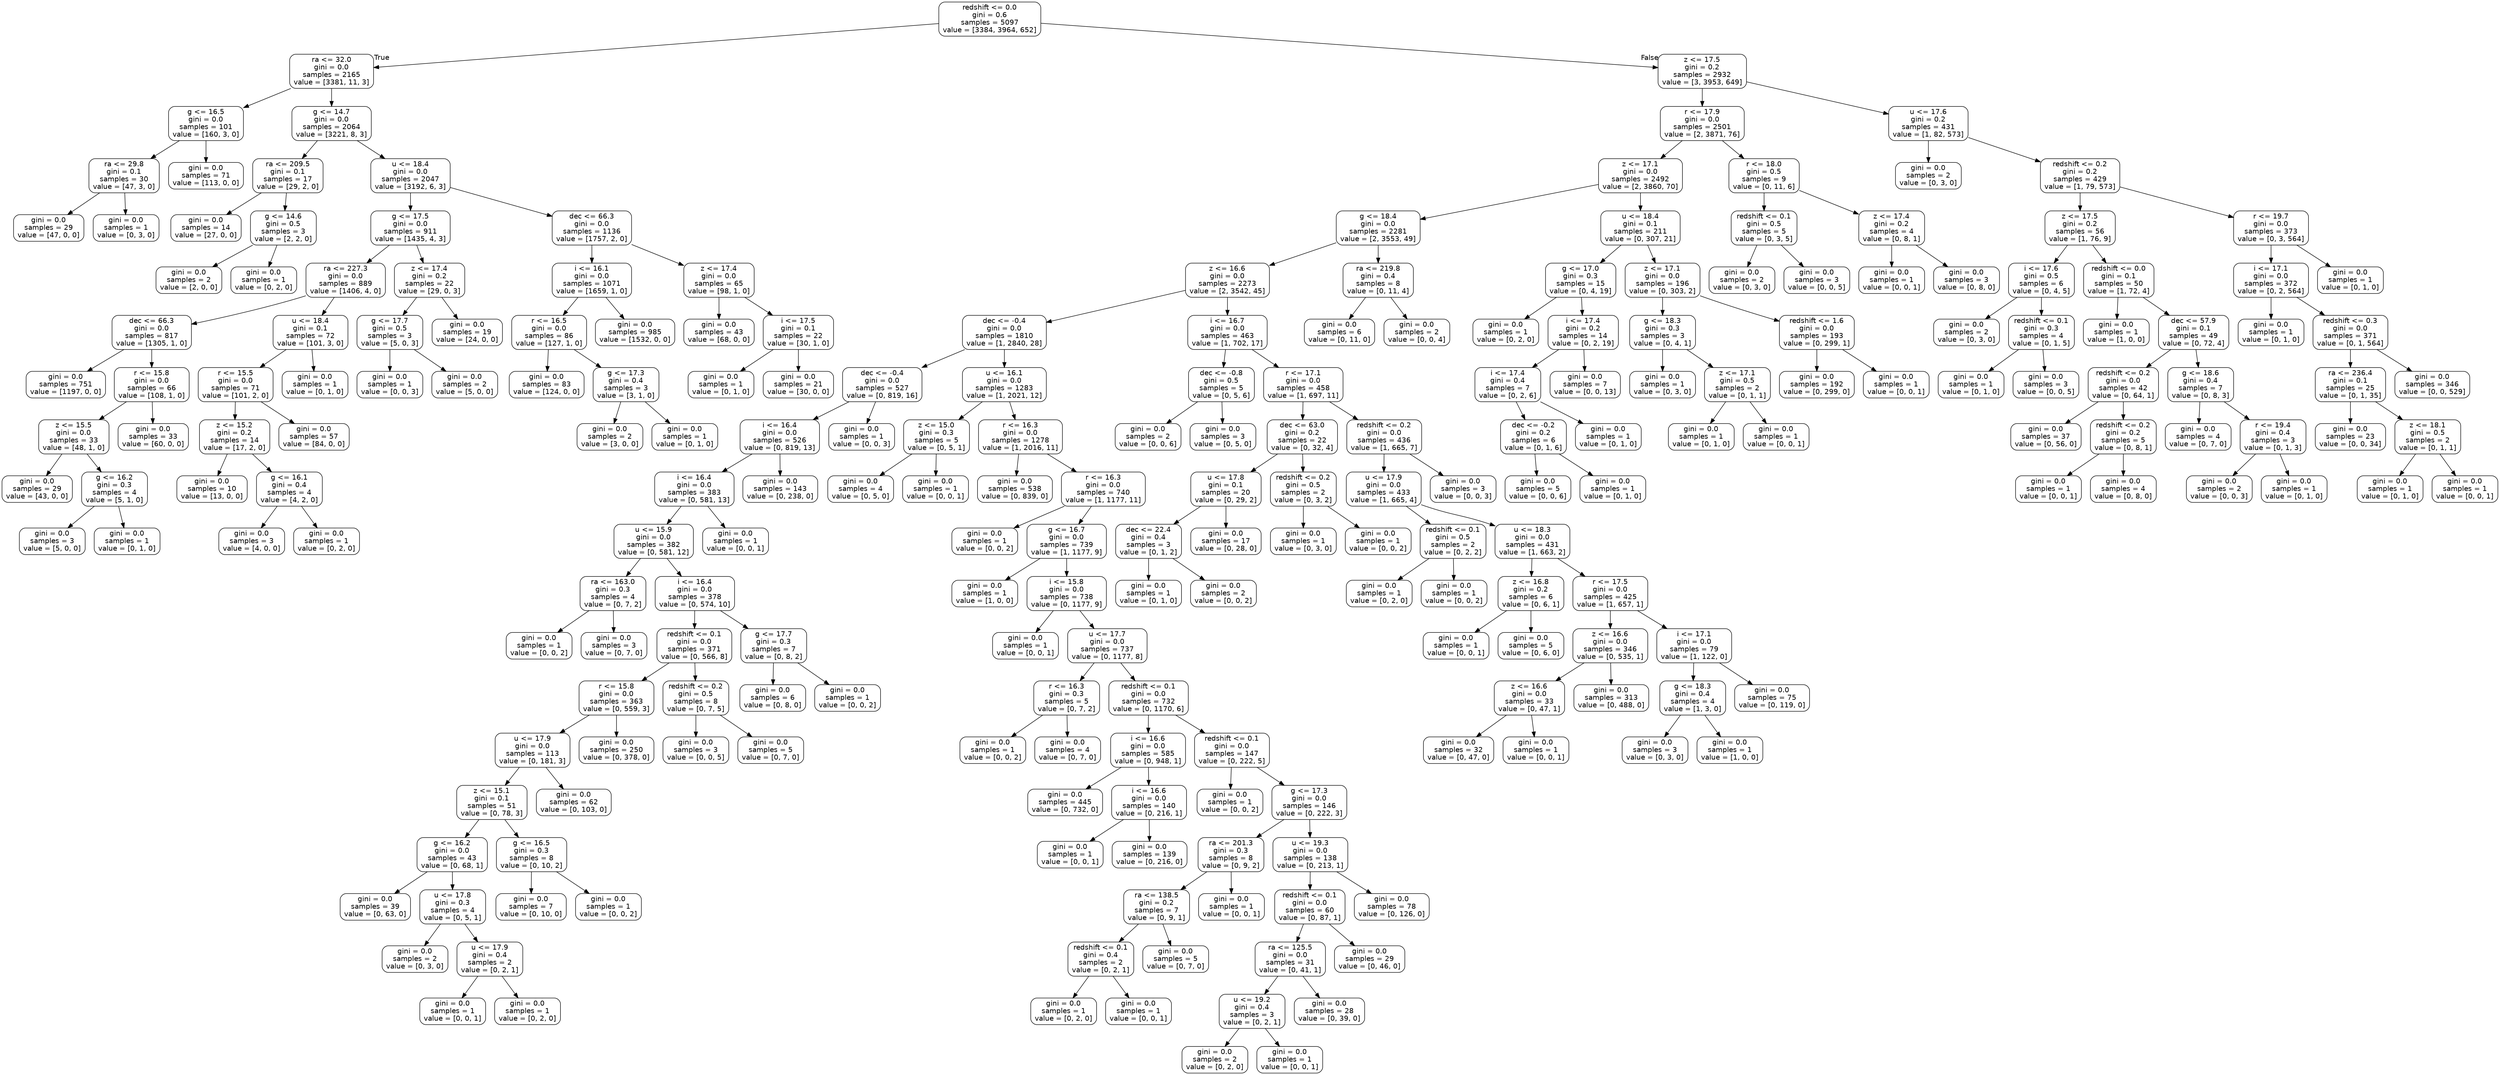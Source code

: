 digraph Tree {
node [shape=box, style="rounded", color="black", fontname=helvetica] ;
edge [fontname=helvetica] ;
0 [label="redshift <= 0.0\ngini = 0.6\nsamples = 5097\nvalue = [3384, 3964, 652]"] ;
1 [label="ra <= 32.0\ngini = 0.0\nsamples = 2165\nvalue = [3381, 11, 3]"] ;
0 -> 1 [labeldistance=2.5, labelangle=45, headlabel="True"] ;
2 [label="g <= 16.5\ngini = 0.0\nsamples = 101\nvalue = [160, 3, 0]"] ;
1 -> 2 ;
3 [label="ra <= 29.8\ngini = 0.1\nsamples = 30\nvalue = [47, 3, 0]"] ;
2 -> 3 ;
4 [label="gini = 0.0\nsamples = 29\nvalue = [47, 0, 0]"] ;
3 -> 4 ;
5 [label="gini = 0.0\nsamples = 1\nvalue = [0, 3, 0]"] ;
3 -> 5 ;
6 [label="gini = 0.0\nsamples = 71\nvalue = [113, 0, 0]"] ;
2 -> 6 ;
7 [label="g <= 14.7\ngini = 0.0\nsamples = 2064\nvalue = [3221, 8, 3]"] ;
1 -> 7 ;
8 [label="ra <= 209.5\ngini = 0.1\nsamples = 17\nvalue = [29, 2, 0]"] ;
7 -> 8 ;
9 [label="gini = 0.0\nsamples = 14\nvalue = [27, 0, 0]"] ;
8 -> 9 ;
10 [label="g <= 14.6\ngini = 0.5\nsamples = 3\nvalue = [2, 2, 0]"] ;
8 -> 10 ;
11 [label="gini = 0.0\nsamples = 2\nvalue = [2, 0, 0]"] ;
10 -> 11 ;
12 [label="gini = 0.0\nsamples = 1\nvalue = [0, 2, 0]"] ;
10 -> 12 ;
13 [label="u <= 18.4\ngini = 0.0\nsamples = 2047\nvalue = [3192, 6, 3]"] ;
7 -> 13 ;
14 [label="g <= 17.5\ngini = 0.0\nsamples = 911\nvalue = [1435, 4, 3]"] ;
13 -> 14 ;
15 [label="ra <= 227.3\ngini = 0.0\nsamples = 889\nvalue = [1406, 4, 0]"] ;
14 -> 15 ;
16 [label="dec <= 66.3\ngini = 0.0\nsamples = 817\nvalue = [1305, 1, 0]"] ;
15 -> 16 ;
17 [label="gini = 0.0\nsamples = 751\nvalue = [1197, 0, 0]"] ;
16 -> 17 ;
18 [label="r <= 15.8\ngini = 0.0\nsamples = 66\nvalue = [108, 1, 0]"] ;
16 -> 18 ;
19 [label="z <= 15.5\ngini = 0.0\nsamples = 33\nvalue = [48, 1, 0]"] ;
18 -> 19 ;
20 [label="gini = 0.0\nsamples = 29\nvalue = [43, 0, 0]"] ;
19 -> 20 ;
21 [label="g <= 16.2\ngini = 0.3\nsamples = 4\nvalue = [5, 1, 0]"] ;
19 -> 21 ;
22 [label="gini = 0.0\nsamples = 3\nvalue = [5, 0, 0]"] ;
21 -> 22 ;
23 [label="gini = 0.0\nsamples = 1\nvalue = [0, 1, 0]"] ;
21 -> 23 ;
24 [label="gini = 0.0\nsamples = 33\nvalue = [60, 0, 0]"] ;
18 -> 24 ;
25 [label="u <= 18.4\ngini = 0.1\nsamples = 72\nvalue = [101, 3, 0]"] ;
15 -> 25 ;
26 [label="r <= 15.5\ngini = 0.0\nsamples = 71\nvalue = [101, 2, 0]"] ;
25 -> 26 ;
27 [label="z <= 15.2\ngini = 0.2\nsamples = 14\nvalue = [17, 2, 0]"] ;
26 -> 27 ;
28 [label="gini = 0.0\nsamples = 10\nvalue = [13, 0, 0]"] ;
27 -> 28 ;
29 [label="g <= 16.1\ngini = 0.4\nsamples = 4\nvalue = [4, 2, 0]"] ;
27 -> 29 ;
30 [label="gini = 0.0\nsamples = 3\nvalue = [4, 0, 0]"] ;
29 -> 30 ;
31 [label="gini = 0.0\nsamples = 1\nvalue = [0, 2, 0]"] ;
29 -> 31 ;
32 [label="gini = 0.0\nsamples = 57\nvalue = [84, 0, 0]"] ;
26 -> 32 ;
33 [label="gini = 0.0\nsamples = 1\nvalue = [0, 1, 0]"] ;
25 -> 33 ;
34 [label="z <= 17.4\ngini = 0.2\nsamples = 22\nvalue = [29, 0, 3]"] ;
14 -> 34 ;
35 [label="g <= 17.7\ngini = 0.5\nsamples = 3\nvalue = [5, 0, 3]"] ;
34 -> 35 ;
36 [label="gini = 0.0\nsamples = 1\nvalue = [0, 0, 3]"] ;
35 -> 36 ;
37 [label="gini = 0.0\nsamples = 2\nvalue = [5, 0, 0]"] ;
35 -> 37 ;
38 [label="gini = 0.0\nsamples = 19\nvalue = [24, 0, 0]"] ;
34 -> 38 ;
39 [label="dec <= 66.3\ngini = 0.0\nsamples = 1136\nvalue = [1757, 2, 0]"] ;
13 -> 39 ;
40 [label="i <= 16.1\ngini = 0.0\nsamples = 1071\nvalue = [1659, 1, 0]"] ;
39 -> 40 ;
41 [label="r <= 16.5\ngini = 0.0\nsamples = 86\nvalue = [127, 1, 0]"] ;
40 -> 41 ;
42 [label="gini = 0.0\nsamples = 83\nvalue = [124, 0, 0]"] ;
41 -> 42 ;
43 [label="g <= 17.3\ngini = 0.4\nsamples = 3\nvalue = [3, 1, 0]"] ;
41 -> 43 ;
44 [label="gini = 0.0\nsamples = 2\nvalue = [3, 0, 0]"] ;
43 -> 44 ;
45 [label="gini = 0.0\nsamples = 1\nvalue = [0, 1, 0]"] ;
43 -> 45 ;
46 [label="gini = 0.0\nsamples = 985\nvalue = [1532, 0, 0]"] ;
40 -> 46 ;
47 [label="z <= 17.4\ngini = 0.0\nsamples = 65\nvalue = [98, 1, 0]"] ;
39 -> 47 ;
48 [label="gini = 0.0\nsamples = 43\nvalue = [68, 0, 0]"] ;
47 -> 48 ;
49 [label="i <= 17.5\ngini = 0.1\nsamples = 22\nvalue = [30, 1, 0]"] ;
47 -> 49 ;
50 [label="gini = 0.0\nsamples = 1\nvalue = [0, 1, 0]"] ;
49 -> 50 ;
51 [label="gini = 0.0\nsamples = 21\nvalue = [30, 0, 0]"] ;
49 -> 51 ;
52 [label="z <= 17.5\ngini = 0.2\nsamples = 2932\nvalue = [3, 3953, 649]"] ;
0 -> 52 [labeldistance=2.5, labelangle=-45, headlabel="False"] ;
53 [label="r <= 17.9\ngini = 0.0\nsamples = 2501\nvalue = [2, 3871, 76]"] ;
52 -> 53 ;
54 [label="z <= 17.1\ngini = 0.0\nsamples = 2492\nvalue = [2, 3860, 70]"] ;
53 -> 54 ;
55 [label="g <= 18.4\ngini = 0.0\nsamples = 2281\nvalue = [2, 3553, 49]"] ;
54 -> 55 ;
56 [label="z <= 16.6\ngini = 0.0\nsamples = 2273\nvalue = [2, 3542, 45]"] ;
55 -> 56 ;
57 [label="dec <= -0.4\ngini = 0.0\nsamples = 1810\nvalue = [1, 2840, 28]"] ;
56 -> 57 ;
58 [label="dec <= -0.4\ngini = 0.0\nsamples = 527\nvalue = [0, 819, 16]"] ;
57 -> 58 ;
59 [label="i <= 16.4\ngini = 0.0\nsamples = 526\nvalue = [0, 819, 13]"] ;
58 -> 59 ;
60 [label="i <= 16.4\ngini = 0.0\nsamples = 383\nvalue = [0, 581, 13]"] ;
59 -> 60 ;
61 [label="u <= 15.9\ngini = 0.0\nsamples = 382\nvalue = [0, 581, 12]"] ;
60 -> 61 ;
62 [label="ra <= 163.0\ngini = 0.3\nsamples = 4\nvalue = [0, 7, 2]"] ;
61 -> 62 ;
63 [label="gini = 0.0\nsamples = 1\nvalue = [0, 0, 2]"] ;
62 -> 63 ;
64 [label="gini = 0.0\nsamples = 3\nvalue = [0, 7, 0]"] ;
62 -> 64 ;
65 [label="i <= 16.4\ngini = 0.0\nsamples = 378\nvalue = [0, 574, 10]"] ;
61 -> 65 ;
66 [label="redshift <= 0.1\ngini = 0.0\nsamples = 371\nvalue = [0, 566, 8]"] ;
65 -> 66 ;
67 [label="r <= 15.8\ngini = 0.0\nsamples = 363\nvalue = [0, 559, 3]"] ;
66 -> 67 ;
68 [label="u <= 17.9\ngini = 0.0\nsamples = 113\nvalue = [0, 181, 3]"] ;
67 -> 68 ;
69 [label="z <= 15.1\ngini = 0.1\nsamples = 51\nvalue = [0, 78, 3]"] ;
68 -> 69 ;
70 [label="g <= 16.2\ngini = 0.0\nsamples = 43\nvalue = [0, 68, 1]"] ;
69 -> 70 ;
71 [label="gini = 0.0\nsamples = 39\nvalue = [0, 63, 0]"] ;
70 -> 71 ;
72 [label="u <= 17.8\ngini = 0.3\nsamples = 4\nvalue = [0, 5, 1]"] ;
70 -> 72 ;
73 [label="gini = 0.0\nsamples = 2\nvalue = [0, 3, 0]"] ;
72 -> 73 ;
74 [label="u <= 17.9\ngini = 0.4\nsamples = 2\nvalue = [0, 2, 1]"] ;
72 -> 74 ;
75 [label="gini = 0.0\nsamples = 1\nvalue = [0, 0, 1]"] ;
74 -> 75 ;
76 [label="gini = 0.0\nsamples = 1\nvalue = [0, 2, 0]"] ;
74 -> 76 ;
77 [label="g <= 16.5\ngini = 0.3\nsamples = 8\nvalue = [0, 10, 2]"] ;
69 -> 77 ;
78 [label="gini = 0.0\nsamples = 7\nvalue = [0, 10, 0]"] ;
77 -> 78 ;
79 [label="gini = 0.0\nsamples = 1\nvalue = [0, 0, 2]"] ;
77 -> 79 ;
80 [label="gini = 0.0\nsamples = 62\nvalue = [0, 103, 0]"] ;
68 -> 80 ;
81 [label="gini = 0.0\nsamples = 250\nvalue = [0, 378, 0]"] ;
67 -> 81 ;
82 [label="redshift <= 0.2\ngini = 0.5\nsamples = 8\nvalue = [0, 7, 5]"] ;
66 -> 82 ;
83 [label="gini = 0.0\nsamples = 3\nvalue = [0, 0, 5]"] ;
82 -> 83 ;
84 [label="gini = 0.0\nsamples = 5\nvalue = [0, 7, 0]"] ;
82 -> 84 ;
85 [label="g <= 17.7\ngini = 0.3\nsamples = 7\nvalue = [0, 8, 2]"] ;
65 -> 85 ;
86 [label="gini = 0.0\nsamples = 6\nvalue = [0, 8, 0]"] ;
85 -> 86 ;
87 [label="gini = 0.0\nsamples = 1\nvalue = [0, 0, 2]"] ;
85 -> 87 ;
88 [label="gini = 0.0\nsamples = 1\nvalue = [0, 0, 1]"] ;
60 -> 88 ;
89 [label="gini = 0.0\nsamples = 143\nvalue = [0, 238, 0]"] ;
59 -> 89 ;
90 [label="gini = 0.0\nsamples = 1\nvalue = [0, 0, 3]"] ;
58 -> 90 ;
91 [label="u <= 16.1\ngini = 0.0\nsamples = 1283\nvalue = [1, 2021, 12]"] ;
57 -> 91 ;
92 [label="z <= 15.0\ngini = 0.3\nsamples = 5\nvalue = [0, 5, 1]"] ;
91 -> 92 ;
93 [label="gini = 0.0\nsamples = 4\nvalue = [0, 5, 0]"] ;
92 -> 93 ;
94 [label="gini = 0.0\nsamples = 1\nvalue = [0, 0, 1]"] ;
92 -> 94 ;
95 [label="r <= 16.3\ngini = 0.0\nsamples = 1278\nvalue = [1, 2016, 11]"] ;
91 -> 95 ;
96 [label="gini = 0.0\nsamples = 538\nvalue = [0, 839, 0]"] ;
95 -> 96 ;
97 [label="r <= 16.3\ngini = 0.0\nsamples = 740\nvalue = [1, 1177, 11]"] ;
95 -> 97 ;
98 [label="gini = 0.0\nsamples = 1\nvalue = [0, 0, 2]"] ;
97 -> 98 ;
99 [label="g <= 16.7\ngini = 0.0\nsamples = 739\nvalue = [1, 1177, 9]"] ;
97 -> 99 ;
100 [label="gini = 0.0\nsamples = 1\nvalue = [1, 0, 0]"] ;
99 -> 100 ;
101 [label="i <= 15.8\ngini = 0.0\nsamples = 738\nvalue = [0, 1177, 9]"] ;
99 -> 101 ;
102 [label="gini = 0.0\nsamples = 1\nvalue = [0, 0, 1]"] ;
101 -> 102 ;
103 [label="u <= 17.7\ngini = 0.0\nsamples = 737\nvalue = [0, 1177, 8]"] ;
101 -> 103 ;
104 [label="r <= 16.3\ngini = 0.3\nsamples = 5\nvalue = [0, 7, 2]"] ;
103 -> 104 ;
105 [label="gini = 0.0\nsamples = 1\nvalue = [0, 0, 2]"] ;
104 -> 105 ;
106 [label="gini = 0.0\nsamples = 4\nvalue = [0, 7, 0]"] ;
104 -> 106 ;
107 [label="redshift <= 0.1\ngini = 0.0\nsamples = 732\nvalue = [0, 1170, 6]"] ;
103 -> 107 ;
108 [label="i <= 16.6\ngini = 0.0\nsamples = 585\nvalue = [0, 948, 1]"] ;
107 -> 108 ;
109 [label="gini = 0.0\nsamples = 445\nvalue = [0, 732, 0]"] ;
108 -> 109 ;
110 [label="i <= 16.6\ngini = 0.0\nsamples = 140\nvalue = [0, 216, 1]"] ;
108 -> 110 ;
111 [label="gini = 0.0\nsamples = 1\nvalue = [0, 0, 1]"] ;
110 -> 111 ;
112 [label="gini = 0.0\nsamples = 139\nvalue = [0, 216, 0]"] ;
110 -> 112 ;
113 [label="redshift <= 0.1\ngini = 0.0\nsamples = 147\nvalue = [0, 222, 5]"] ;
107 -> 113 ;
114 [label="gini = 0.0\nsamples = 1\nvalue = [0, 0, 2]"] ;
113 -> 114 ;
115 [label="g <= 17.3\ngini = 0.0\nsamples = 146\nvalue = [0, 222, 3]"] ;
113 -> 115 ;
116 [label="ra <= 201.3\ngini = 0.3\nsamples = 8\nvalue = [0, 9, 2]"] ;
115 -> 116 ;
117 [label="ra <= 138.5\ngini = 0.2\nsamples = 7\nvalue = [0, 9, 1]"] ;
116 -> 117 ;
118 [label="redshift <= 0.1\ngini = 0.4\nsamples = 2\nvalue = [0, 2, 1]"] ;
117 -> 118 ;
119 [label="gini = 0.0\nsamples = 1\nvalue = [0, 2, 0]"] ;
118 -> 119 ;
120 [label="gini = 0.0\nsamples = 1\nvalue = [0, 0, 1]"] ;
118 -> 120 ;
121 [label="gini = 0.0\nsamples = 5\nvalue = [0, 7, 0]"] ;
117 -> 121 ;
122 [label="gini = 0.0\nsamples = 1\nvalue = [0, 0, 1]"] ;
116 -> 122 ;
123 [label="u <= 19.3\ngini = 0.0\nsamples = 138\nvalue = [0, 213, 1]"] ;
115 -> 123 ;
124 [label="redshift <= 0.1\ngini = 0.0\nsamples = 60\nvalue = [0, 87, 1]"] ;
123 -> 124 ;
125 [label="ra <= 125.5\ngini = 0.0\nsamples = 31\nvalue = [0, 41, 1]"] ;
124 -> 125 ;
126 [label="u <= 19.2\ngini = 0.4\nsamples = 3\nvalue = [0, 2, 1]"] ;
125 -> 126 ;
127 [label="gini = 0.0\nsamples = 2\nvalue = [0, 2, 0]"] ;
126 -> 127 ;
128 [label="gini = 0.0\nsamples = 1\nvalue = [0, 0, 1]"] ;
126 -> 128 ;
129 [label="gini = 0.0\nsamples = 28\nvalue = [0, 39, 0]"] ;
125 -> 129 ;
130 [label="gini = 0.0\nsamples = 29\nvalue = [0, 46, 0]"] ;
124 -> 130 ;
131 [label="gini = 0.0\nsamples = 78\nvalue = [0, 126, 0]"] ;
123 -> 131 ;
132 [label="i <= 16.7\ngini = 0.0\nsamples = 463\nvalue = [1, 702, 17]"] ;
56 -> 132 ;
133 [label="dec <= -0.8\ngini = 0.5\nsamples = 5\nvalue = [0, 5, 6]"] ;
132 -> 133 ;
134 [label="gini = 0.0\nsamples = 2\nvalue = [0, 0, 6]"] ;
133 -> 134 ;
135 [label="gini = 0.0\nsamples = 3\nvalue = [0, 5, 0]"] ;
133 -> 135 ;
136 [label="r <= 17.1\ngini = 0.0\nsamples = 458\nvalue = [1, 697, 11]"] ;
132 -> 136 ;
137 [label="dec <= 63.0\ngini = 0.2\nsamples = 22\nvalue = [0, 32, 4]"] ;
136 -> 137 ;
138 [label="u <= 17.8\ngini = 0.1\nsamples = 20\nvalue = [0, 29, 2]"] ;
137 -> 138 ;
139 [label="dec <= 22.4\ngini = 0.4\nsamples = 3\nvalue = [0, 1, 2]"] ;
138 -> 139 ;
140 [label="gini = 0.0\nsamples = 1\nvalue = [0, 1, 0]"] ;
139 -> 140 ;
141 [label="gini = 0.0\nsamples = 2\nvalue = [0, 0, 2]"] ;
139 -> 141 ;
142 [label="gini = 0.0\nsamples = 17\nvalue = [0, 28, 0]"] ;
138 -> 142 ;
143 [label="redshift <= 0.2\ngini = 0.5\nsamples = 2\nvalue = [0, 3, 2]"] ;
137 -> 143 ;
144 [label="gini = 0.0\nsamples = 1\nvalue = [0, 3, 0]"] ;
143 -> 144 ;
145 [label="gini = 0.0\nsamples = 1\nvalue = [0, 0, 2]"] ;
143 -> 145 ;
146 [label="redshift <= 0.2\ngini = 0.0\nsamples = 436\nvalue = [1, 665, 7]"] ;
136 -> 146 ;
147 [label="u <= 17.9\ngini = 0.0\nsamples = 433\nvalue = [1, 665, 4]"] ;
146 -> 147 ;
148 [label="redshift <= 0.1\ngini = 0.5\nsamples = 2\nvalue = [0, 2, 2]"] ;
147 -> 148 ;
149 [label="gini = 0.0\nsamples = 1\nvalue = [0, 2, 0]"] ;
148 -> 149 ;
150 [label="gini = 0.0\nsamples = 1\nvalue = [0, 0, 2]"] ;
148 -> 150 ;
151 [label="u <= 18.3\ngini = 0.0\nsamples = 431\nvalue = [1, 663, 2]"] ;
147 -> 151 ;
152 [label="z <= 16.8\ngini = 0.2\nsamples = 6\nvalue = [0, 6, 1]"] ;
151 -> 152 ;
153 [label="gini = 0.0\nsamples = 1\nvalue = [0, 0, 1]"] ;
152 -> 153 ;
154 [label="gini = 0.0\nsamples = 5\nvalue = [0, 6, 0]"] ;
152 -> 154 ;
155 [label="r <= 17.5\ngini = 0.0\nsamples = 425\nvalue = [1, 657, 1]"] ;
151 -> 155 ;
156 [label="z <= 16.6\ngini = 0.0\nsamples = 346\nvalue = [0, 535, 1]"] ;
155 -> 156 ;
157 [label="z <= 16.6\ngini = 0.0\nsamples = 33\nvalue = [0, 47, 1]"] ;
156 -> 157 ;
158 [label="gini = 0.0\nsamples = 32\nvalue = [0, 47, 0]"] ;
157 -> 158 ;
159 [label="gini = 0.0\nsamples = 1\nvalue = [0, 0, 1]"] ;
157 -> 159 ;
160 [label="gini = 0.0\nsamples = 313\nvalue = [0, 488, 0]"] ;
156 -> 160 ;
161 [label="i <= 17.1\ngini = 0.0\nsamples = 79\nvalue = [1, 122, 0]"] ;
155 -> 161 ;
162 [label="g <= 18.3\ngini = 0.4\nsamples = 4\nvalue = [1, 3, 0]"] ;
161 -> 162 ;
163 [label="gini = 0.0\nsamples = 3\nvalue = [0, 3, 0]"] ;
162 -> 163 ;
164 [label="gini = 0.0\nsamples = 1\nvalue = [1, 0, 0]"] ;
162 -> 164 ;
165 [label="gini = 0.0\nsamples = 75\nvalue = [0, 119, 0]"] ;
161 -> 165 ;
166 [label="gini = 0.0\nsamples = 3\nvalue = [0, 0, 3]"] ;
146 -> 166 ;
167 [label="ra <= 219.8\ngini = 0.4\nsamples = 8\nvalue = [0, 11, 4]"] ;
55 -> 167 ;
168 [label="gini = 0.0\nsamples = 6\nvalue = [0, 11, 0]"] ;
167 -> 168 ;
169 [label="gini = 0.0\nsamples = 2\nvalue = [0, 0, 4]"] ;
167 -> 169 ;
170 [label="u <= 18.4\ngini = 0.1\nsamples = 211\nvalue = [0, 307, 21]"] ;
54 -> 170 ;
171 [label="g <= 17.0\ngini = 0.3\nsamples = 15\nvalue = [0, 4, 19]"] ;
170 -> 171 ;
172 [label="gini = 0.0\nsamples = 1\nvalue = [0, 2, 0]"] ;
171 -> 172 ;
173 [label="i <= 17.4\ngini = 0.2\nsamples = 14\nvalue = [0, 2, 19]"] ;
171 -> 173 ;
174 [label="i <= 17.4\ngini = 0.4\nsamples = 7\nvalue = [0, 2, 6]"] ;
173 -> 174 ;
175 [label="dec <= -0.2\ngini = 0.2\nsamples = 6\nvalue = [0, 1, 6]"] ;
174 -> 175 ;
176 [label="gini = 0.0\nsamples = 5\nvalue = [0, 0, 6]"] ;
175 -> 176 ;
177 [label="gini = 0.0\nsamples = 1\nvalue = [0, 1, 0]"] ;
175 -> 177 ;
178 [label="gini = 0.0\nsamples = 1\nvalue = [0, 1, 0]"] ;
174 -> 178 ;
179 [label="gini = 0.0\nsamples = 7\nvalue = [0, 0, 13]"] ;
173 -> 179 ;
180 [label="z <= 17.1\ngini = 0.0\nsamples = 196\nvalue = [0, 303, 2]"] ;
170 -> 180 ;
181 [label="g <= 18.3\ngini = 0.3\nsamples = 3\nvalue = [0, 4, 1]"] ;
180 -> 181 ;
182 [label="gini = 0.0\nsamples = 1\nvalue = [0, 3, 0]"] ;
181 -> 182 ;
183 [label="z <= 17.1\ngini = 0.5\nsamples = 2\nvalue = [0, 1, 1]"] ;
181 -> 183 ;
184 [label="gini = 0.0\nsamples = 1\nvalue = [0, 1, 0]"] ;
183 -> 184 ;
185 [label="gini = 0.0\nsamples = 1\nvalue = [0, 0, 1]"] ;
183 -> 185 ;
186 [label="redshift <= 1.6\ngini = 0.0\nsamples = 193\nvalue = [0, 299, 1]"] ;
180 -> 186 ;
187 [label="gini = 0.0\nsamples = 192\nvalue = [0, 299, 0]"] ;
186 -> 187 ;
188 [label="gini = 0.0\nsamples = 1\nvalue = [0, 0, 1]"] ;
186 -> 188 ;
189 [label="r <= 18.0\ngini = 0.5\nsamples = 9\nvalue = [0, 11, 6]"] ;
53 -> 189 ;
190 [label="redshift <= 0.1\ngini = 0.5\nsamples = 5\nvalue = [0, 3, 5]"] ;
189 -> 190 ;
191 [label="gini = 0.0\nsamples = 2\nvalue = [0, 3, 0]"] ;
190 -> 191 ;
192 [label="gini = 0.0\nsamples = 3\nvalue = [0, 0, 5]"] ;
190 -> 192 ;
193 [label="z <= 17.4\ngini = 0.2\nsamples = 4\nvalue = [0, 8, 1]"] ;
189 -> 193 ;
194 [label="gini = 0.0\nsamples = 1\nvalue = [0, 0, 1]"] ;
193 -> 194 ;
195 [label="gini = 0.0\nsamples = 3\nvalue = [0, 8, 0]"] ;
193 -> 195 ;
196 [label="u <= 17.6\ngini = 0.2\nsamples = 431\nvalue = [1, 82, 573]"] ;
52 -> 196 ;
197 [label="gini = 0.0\nsamples = 2\nvalue = [0, 3, 0]"] ;
196 -> 197 ;
198 [label="redshift <= 0.2\ngini = 0.2\nsamples = 429\nvalue = [1, 79, 573]"] ;
196 -> 198 ;
199 [label="z <= 17.5\ngini = 0.2\nsamples = 56\nvalue = [1, 76, 9]"] ;
198 -> 199 ;
200 [label="i <= 17.6\ngini = 0.5\nsamples = 6\nvalue = [0, 4, 5]"] ;
199 -> 200 ;
201 [label="gini = 0.0\nsamples = 2\nvalue = [0, 3, 0]"] ;
200 -> 201 ;
202 [label="redshift <= 0.1\ngini = 0.3\nsamples = 4\nvalue = [0, 1, 5]"] ;
200 -> 202 ;
203 [label="gini = 0.0\nsamples = 1\nvalue = [0, 1, 0]"] ;
202 -> 203 ;
204 [label="gini = 0.0\nsamples = 3\nvalue = [0, 0, 5]"] ;
202 -> 204 ;
205 [label="redshift <= 0.0\ngini = 0.1\nsamples = 50\nvalue = [1, 72, 4]"] ;
199 -> 205 ;
206 [label="gini = 0.0\nsamples = 1\nvalue = [1, 0, 0]"] ;
205 -> 206 ;
207 [label="dec <= 57.9\ngini = 0.1\nsamples = 49\nvalue = [0, 72, 4]"] ;
205 -> 207 ;
208 [label="redshift <= 0.2\ngini = 0.0\nsamples = 42\nvalue = [0, 64, 1]"] ;
207 -> 208 ;
209 [label="gini = 0.0\nsamples = 37\nvalue = [0, 56, 0]"] ;
208 -> 209 ;
210 [label="redshift <= 0.2\ngini = 0.2\nsamples = 5\nvalue = [0, 8, 1]"] ;
208 -> 210 ;
211 [label="gini = 0.0\nsamples = 1\nvalue = [0, 0, 1]"] ;
210 -> 211 ;
212 [label="gini = 0.0\nsamples = 4\nvalue = [0, 8, 0]"] ;
210 -> 212 ;
213 [label="g <= 18.6\ngini = 0.4\nsamples = 7\nvalue = [0, 8, 3]"] ;
207 -> 213 ;
214 [label="gini = 0.0\nsamples = 4\nvalue = [0, 7, 0]"] ;
213 -> 214 ;
215 [label="r <= 19.4\ngini = 0.4\nsamples = 3\nvalue = [0, 1, 3]"] ;
213 -> 215 ;
216 [label="gini = 0.0\nsamples = 2\nvalue = [0, 0, 3]"] ;
215 -> 216 ;
217 [label="gini = 0.0\nsamples = 1\nvalue = [0, 1, 0]"] ;
215 -> 217 ;
218 [label="r <= 19.7\ngini = 0.0\nsamples = 373\nvalue = [0, 3, 564]"] ;
198 -> 218 ;
219 [label="i <= 17.1\ngini = 0.0\nsamples = 372\nvalue = [0, 2, 564]"] ;
218 -> 219 ;
220 [label="gini = 0.0\nsamples = 1\nvalue = [0, 1, 0]"] ;
219 -> 220 ;
221 [label="redshift <= 0.3\ngini = 0.0\nsamples = 371\nvalue = [0, 1, 564]"] ;
219 -> 221 ;
222 [label="ra <= 236.4\ngini = 0.1\nsamples = 25\nvalue = [0, 1, 35]"] ;
221 -> 222 ;
223 [label="gini = 0.0\nsamples = 23\nvalue = [0, 0, 34]"] ;
222 -> 223 ;
224 [label="z <= 18.1\ngini = 0.5\nsamples = 2\nvalue = [0, 1, 1]"] ;
222 -> 224 ;
225 [label="gini = 0.0\nsamples = 1\nvalue = [0, 1, 0]"] ;
224 -> 225 ;
226 [label="gini = 0.0\nsamples = 1\nvalue = [0, 0, 1]"] ;
224 -> 226 ;
227 [label="gini = 0.0\nsamples = 346\nvalue = [0, 0, 529]"] ;
221 -> 227 ;
228 [label="gini = 0.0\nsamples = 1\nvalue = [0, 1, 0]"] ;
218 -> 228 ;
}
